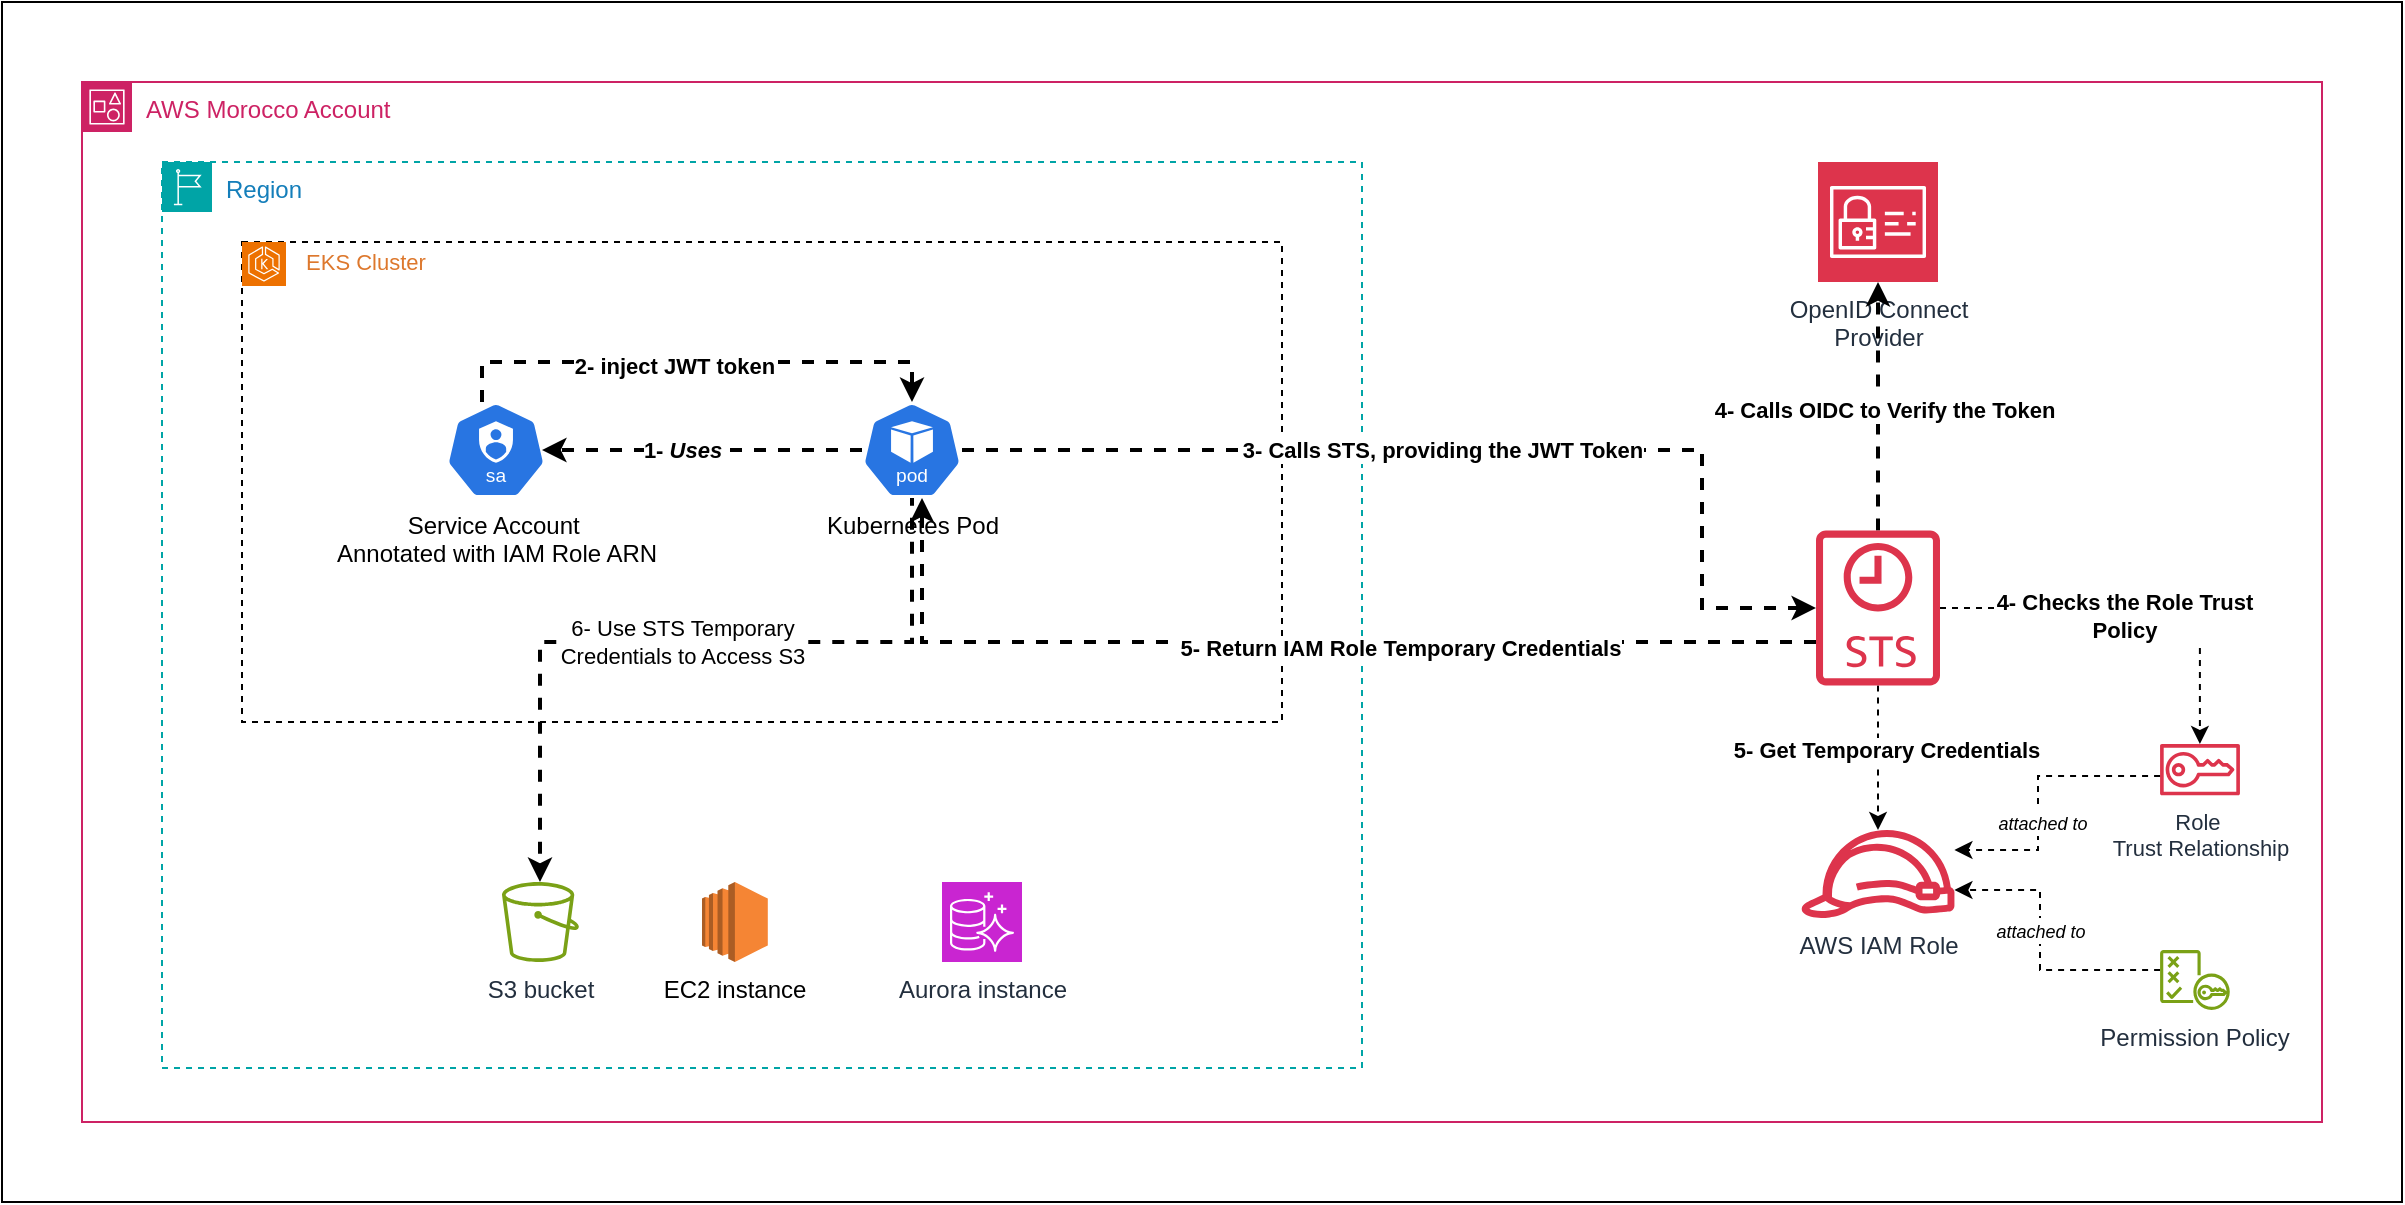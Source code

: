<mxfile version="24.6.5" type="device">
  <diagram name="Page-1" id="l4IEHYk-Q6bS7QpsoApg">
    <mxGraphModel dx="1922" dy="1609" grid="1" gridSize="10" guides="1" tooltips="1" connect="1" arrows="1" fold="1" page="1" pageScale="1" pageWidth="850" pageHeight="1100" math="0" shadow="0">
      <root>
        <mxCell id="0" />
        <mxCell id="1" parent="0" />
        <mxCell id="8u_PDTyfgPciH9jtyMFL-39" value="" style="rounded=0;whiteSpace=wrap;html=1;" vertex="1" parent="1">
          <mxGeometry y="200" width="1200" height="600" as="geometry" />
        </mxCell>
        <mxCell id="8u_PDTyfgPciH9jtyMFL-1" value="AWS Morocco Account" style="points=[[0,0],[0.25,0],[0.5,0],[0.75,0],[1,0],[1,0.25],[1,0.5],[1,0.75],[1,1],[0.75,1],[0.5,1],[0.25,1],[0,1],[0,0.75],[0,0.5],[0,0.25]];outlineConnect=0;gradientColor=none;html=1;whiteSpace=wrap;fontSize=12;fontStyle=0;container=1;pointerEvents=0;collapsible=0;recursiveResize=0;shape=mxgraph.aws4.group;grIcon=mxgraph.aws4.group_account;strokeColor=#CD2264;fillColor=none;verticalAlign=top;align=left;spacingLeft=30;fontColor=#CD2264;dashed=0;" vertex="1" parent="1">
          <mxGeometry x="40" y="240" width="1120" height="520" as="geometry" />
        </mxCell>
        <mxCell id="8u_PDTyfgPciH9jtyMFL-3" value="Region" style="points=[[0,0],[0.25,0],[0.5,0],[0.75,0],[1,0],[1,0.25],[1,0.5],[1,0.75],[1,1],[0.75,1],[0.5,1],[0.25,1],[0,1],[0,0.75],[0,0.5],[0,0.25]];outlineConnect=0;gradientColor=none;html=1;whiteSpace=wrap;fontSize=12;fontStyle=0;container=1;pointerEvents=0;collapsible=0;recursiveResize=0;shape=mxgraph.aws4.group;grIcon=mxgraph.aws4.group_region;strokeColor=#00A4A6;fillColor=none;verticalAlign=top;align=left;spacingLeft=30;fontColor=#147EBA;dashed=1;" vertex="1" parent="8u_PDTyfgPciH9jtyMFL-1">
          <mxGeometry x="40" y="40" width="600" height="453" as="geometry" />
        </mxCell>
        <mxCell id="8u_PDTyfgPciH9jtyMFL-15" value="" style="rounded=0;whiteSpace=wrap;html=1;fillColor=none;dashed=1;" vertex="1" parent="8u_PDTyfgPciH9jtyMFL-3">
          <mxGeometry x="40" y="40" width="520" height="240" as="geometry" />
        </mxCell>
        <mxCell id="8u_PDTyfgPciH9jtyMFL-16" value="" style="sketch=0;points=[[0,0,0],[0.25,0,0],[0.5,0,0],[0.75,0,0],[1,0,0],[0,1,0],[0.25,1,0],[0.5,1,0],[0.75,1,0],[1,1,0],[0,0.25,0],[0,0.5,0],[0,0.75,0],[1,0.25,0],[1,0.5,0],[1,0.75,0]];outlineConnect=0;fontColor=#232F3E;fillColor=#ED7100;strokeColor=#ffffff;dashed=0;verticalLabelPosition=bottom;verticalAlign=top;align=center;html=1;fontSize=12;fontStyle=0;aspect=fixed;shape=mxgraph.aws4.resourceIcon;resIcon=mxgraph.aws4.eks;" vertex="1" parent="8u_PDTyfgPciH9jtyMFL-3">
          <mxGeometry x="40" y="40" width="22" height="22" as="geometry" />
        </mxCell>
        <mxCell id="8u_PDTyfgPciH9jtyMFL-17" value="&lt;font color=&quot;#dd782d&quot; style=&quot;font-size: 11px;&quot;&gt;EKS Cluster&lt;/font&gt;" style="text;html=1;align=center;verticalAlign=middle;whiteSpace=wrap;rounded=0;" vertex="1" parent="8u_PDTyfgPciH9jtyMFL-3">
          <mxGeometry x="62" y="40" width="80" height="20" as="geometry" />
        </mxCell>
        <mxCell id="8u_PDTyfgPciH9jtyMFL-37" style="edgeStyle=orthogonalEdgeStyle;rounded=0;orthogonalLoop=1;jettySize=auto;html=1;dashed=1;strokeWidth=2;flowAnimation=1;" edge="1" parent="8u_PDTyfgPciH9jtyMFL-3" source="8u_PDTyfgPciH9jtyMFL-18" target="8u_PDTyfgPciH9jtyMFL-20">
          <mxGeometry relative="1" as="geometry">
            <Array as="points">
              <mxPoint x="375" y="240" />
              <mxPoint x="189" y="240" />
            </Array>
          </mxGeometry>
        </mxCell>
        <mxCell id="8u_PDTyfgPciH9jtyMFL-38" value="&lt;div&gt;6- Use STS Temporary &lt;br&gt;&lt;/div&gt;&lt;div&gt;Credentials to Access S3&lt;br&gt;&lt;/div&gt;" style="edgeLabel;html=1;align=center;verticalAlign=middle;resizable=0;points=[];" vertex="1" connectable="0" parent="8u_PDTyfgPciH9jtyMFL-37">
          <mxGeometry x="0.042" relative="1" as="geometry">
            <mxPoint x="10" as="offset" />
          </mxGeometry>
        </mxCell>
        <mxCell id="8u_PDTyfgPciH9jtyMFL-18" value="Kubernetes Pod" style="aspect=fixed;sketch=0;html=1;dashed=0;whitespace=wrap;verticalLabelPosition=bottom;verticalAlign=top;fillColor=#2875E2;strokeColor=#ffffff;points=[[0.005,0.63,0],[0.1,0.2,0],[0.9,0.2,0],[0.5,0,0],[0.995,0.63,0],[0.72,0.99,0],[0.5,1,0],[0.28,0.99,0]];shape=mxgraph.kubernetes.icon2;kubernetesLabel=1;prIcon=pod" vertex="1" parent="8u_PDTyfgPciH9jtyMFL-3">
          <mxGeometry x="350" y="120" width="50" height="48" as="geometry" />
        </mxCell>
        <mxCell id="8u_PDTyfgPciH9jtyMFL-19" value="&lt;div&gt;Service Account&amp;nbsp;&lt;/div&gt;&lt;div&gt;Annotated with IAM Role ARN&lt;/div&gt;" style="aspect=fixed;sketch=0;html=1;dashed=0;whitespace=wrap;verticalLabelPosition=bottom;verticalAlign=top;fillColor=#2875E2;strokeColor=#ffffff;points=[[0.005,0.63,0],[0.1,0.2,0],[0.9,0.2,0],[0.5,0,0],[0.995,0.63,0],[0.72,0.99,0],[0.5,1,0],[0.28,0.99,0]];shape=mxgraph.kubernetes.icon2;kubernetesLabel=1;prIcon=sa" vertex="1" parent="8u_PDTyfgPciH9jtyMFL-3">
          <mxGeometry x="142" y="120" width="50" height="48" as="geometry" />
        </mxCell>
        <mxCell id="8u_PDTyfgPciH9jtyMFL-20" value="S3 bucket" style="sketch=0;outlineConnect=0;fontColor=#232F3E;gradientColor=none;fillColor=#7AA116;strokeColor=none;dashed=0;verticalLabelPosition=bottom;verticalAlign=top;align=center;html=1;fontSize=12;fontStyle=0;aspect=fixed;pointerEvents=1;shape=mxgraph.aws4.bucket;" vertex="1" parent="8u_PDTyfgPciH9jtyMFL-3">
          <mxGeometry x="170" y="360" width="38.46" height="40" as="geometry" />
        </mxCell>
        <mxCell id="8u_PDTyfgPciH9jtyMFL-21" value="EC2 instance" style="outlineConnect=0;dashed=0;verticalLabelPosition=bottom;verticalAlign=top;align=center;html=1;shape=mxgraph.aws3.ec2;fillColor=#F58534;gradientColor=none;" vertex="1" parent="8u_PDTyfgPciH9jtyMFL-3">
          <mxGeometry x="270" y="360" width="32.9" height="40" as="geometry" />
        </mxCell>
        <mxCell id="8u_PDTyfgPciH9jtyMFL-22" value="Aurora instance" style="sketch=0;points=[[0,0,0],[0.25,0,0],[0.5,0,0],[0.75,0,0],[1,0,0],[0,1,0],[0.25,1,0],[0.5,1,0],[0.75,1,0],[1,1,0],[0,0.25,0],[0,0.5,0],[0,0.75,0],[1,0.25,0],[1,0.5,0],[1,0.75,0]];outlineConnect=0;fontColor=#232F3E;fillColor=#C925D1;strokeColor=#ffffff;dashed=0;verticalLabelPosition=bottom;verticalAlign=top;align=center;html=1;fontSize=12;fontStyle=0;aspect=fixed;shape=mxgraph.aws4.resourceIcon;resIcon=mxgraph.aws4.aurora;" vertex="1" parent="8u_PDTyfgPciH9jtyMFL-3">
          <mxGeometry x="390" y="360" width="40" height="40" as="geometry" />
        </mxCell>
        <mxCell id="8u_PDTyfgPciH9jtyMFL-23" style="edgeStyle=orthogonalEdgeStyle;rounded=0;orthogonalLoop=1;jettySize=auto;html=1;entryX=0.96;entryY=0.5;entryDx=0;entryDy=0;entryPerimeter=0;dashed=1;strokeWidth=2;" edge="1" parent="8u_PDTyfgPciH9jtyMFL-3" source="8u_PDTyfgPciH9jtyMFL-18" target="8u_PDTyfgPciH9jtyMFL-19">
          <mxGeometry relative="1" as="geometry" />
        </mxCell>
        <mxCell id="8u_PDTyfgPciH9jtyMFL-24" value="&lt;b&gt;1- &lt;i&gt;Uses&lt;br&gt;&lt;/i&gt;&lt;/b&gt;" style="edgeLabel;html=1;align=center;verticalAlign=middle;resizable=0;points=[];" vertex="1" connectable="0" parent="8u_PDTyfgPciH9jtyMFL-23">
          <mxGeometry x="0.125" y="1" relative="1" as="geometry">
            <mxPoint y="-1" as="offset" />
          </mxGeometry>
        </mxCell>
        <mxCell id="8u_PDTyfgPciH9jtyMFL-25" style="edgeStyle=orthogonalEdgeStyle;rounded=0;orthogonalLoop=1;jettySize=auto;html=1;entryX=0.5;entryY=0;entryDx=0;entryDy=0;entryPerimeter=0;dashed=1;strokeWidth=2;" edge="1" parent="8u_PDTyfgPciH9jtyMFL-3" source="8u_PDTyfgPciH9jtyMFL-19" target="8u_PDTyfgPciH9jtyMFL-18">
          <mxGeometry relative="1" as="geometry">
            <Array as="points">
              <mxPoint x="160" y="100" />
              <mxPoint x="375" y="100" />
            </Array>
          </mxGeometry>
        </mxCell>
        <mxCell id="8u_PDTyfgPciH9jtyMFL-26" value="&lt;b&gt;2- inject JWT token&lt;/b&gt;" style="edgeLabel;html=1;align=center;verticalAlign=middle;resizable=0;points=[];" vertex="1" connectable="0" parent="8u_PDTyfgPciH9jtyMFL-25">
          <mxGeometry x="-0.09" y="-2" relative="1" as="geometry">
            <mxPoint as="offset" />
          </mxGeometry>
        </mxCell>
        <mxCell id="8u_PDTyfgPciH9jtyMFL-9" value="&lt;div style=&quot;font-size: 11px;&quot;&gt;&lt;font style=&quot;font-size: 11px;&quot;&gt;Role&amp;nbsp;&lt;/font&gt;&lt;/div&gt;&lt;div style=&quot;font-size: 11px;&quot;&gt;&lt;font style=&quot;font-size: 11px;&quot;&gt;Trust Relationship&lt;/font&gt;&lt;/div&gt;" style="sketch=0;outlineConnect=0;fontColor=#232F3E;gradientColor=none;fillColor=#DD344C;strokeColor=none;dashed=0;verticalLabelPosition=bottom;verticalAlign=top;align=center;html=1;fontSize=12;fontStyle=0;aspect=fixed;pointerEvents=1;shape=mxgraph.aws4.sts;" vertex="1" parent="8u_PDTyfgPciH9jtyMFL-1">
          <mxGeometry x="1039" y="331" width="40" height="25.64" as="geometry" />
        </mxCell>
        <mxCell id="8u_PDTyfgPciH9jtyMFL-4" value="&lt;div&gt;OpenID Connect &lt;br&gt;&lt;/div&gt;&lt;div&gt;Provider&lt;br&gt;&lt;/div&gt;" style="sketch=0;points=[[0,0,0],[0.25,0,0],[0.5,0,0],[0.75,0,0],[1,0,0],[0,1,0],[0.25,1,0],[0.5,1,0],[0.75,1,0],[1,1,0],[0,0.25,0],[0,0.5,0],[0,0.75,0],[1,0.25,0],[1,0.5,0],[1,0.75,0]];outlineConnect=0;fontColor=#232F3E;fillColor=#DD344C;strokeColor=#ffffff;dashed=0;verticalLabelPosition=bottom;verticalAlign=top;align=center;html=1;fontSize=12;fontStyle=0;aspect=fixed;shape=mxgraph.aws4.resourceIcon;resIcon=mxgraph.aws4.identity_and_access_management;" vertex="1" parent="8u_PDTyfgPciH9jtyMFL-1">
          <mxGeometry x="868" y="40" width="60" height="60" as="geometry" />
        </mxCell>
        <mxCell id="8u_PDTyfgPciH9jtyMFL-29" style="edgeStyle=orthogonalEdgeStyle;rounded=0;orthogonalLoop=1;jettySize=auto;html=1;dashed=1;strokeWidth=2;" edge="1" parent="1" source="8u_PDTyfgPciH9jtyMFL-5" target="8u_PDTyfgPciH9jtyMFL-4">
          <mxGeometry relative="1" as="geometry" />
        </mxCell>
        <mxCell id="8u_PDTyfgPciH9jtyMFL-30" value="&lt;b&gt;4- Calls OIDC to Verify the Token&lt;/b&gt;" style="edgeLabel;html=1;align=center;verticalAlign=middle;resizable=0;points=[];" vertex="1" connectable="0" parent="8u_PDTyfgPciH9jtyMFL-29">
          <mxGeometry x="-0.03" y="-3" relative="1" as="geometry">
            <mxPoint as="offset" />
          </mxGeometry>
        </mxCell>
        <mxCell id="8u_PDTyfgPciH9jtyMFL-31" style="edgeStyle=orthogonalEdgeStyle;rounded=0;orthogonalLoop=1;jettySize=auto;html=1;dashed=1;" edge="1" parent="1" source="8u_PDTyfgPciH9jtyMFL-5" target="8u_PDTyfgPciH9jtyMFL-9">
          <mxGeometry relative="1" as="geometry" />
        </mxCell>
        <mxCell id="8u_PDTyfgPciH9jtyMFL-32" value="&lt;div&gt;&lt;b&gt;4- Checks the Role Trust &lt;br&gt;&lt;/b&gt;&lt;/div&gt;&lt;div&gt;&lt;b&gt;Policy&lt;br&gt;&lt;/b&gt;&lt;/div&gt;" style="edgeLabel;html=1;align=center;verticalAlign=middle;resizable=0;points=[];" vertex="1" connectable="0" parent="8u_PDTyfgPciH9jtyMFL-31">
          <mxGeometry x="-0.071" y="-2" relative="1" as="geometry">
            <mxPoint y="2" as="offset" />
          </mxGeometry>
        </mxCell>
        <mxCell id="8u_PDTyfgPciH9jtyMFL-33" style="edgeStyle=orthogonalEdgeStyle;rounded=0;orthogonalLoop=1;jettySize=auto;html=1;dashed=1;strokeWidth=2;" edge="1" parent="1" source="8u_PDTyfgPciH9jtyMFL-5" target="8u_PDTyfgPciH9jtyMFL-18">
          <mxGeometry relative="1" as="geometry">
            <Array as="points">
              <mxPoint x="460" y="520" />
            </Array>
          </mxGeometry>
        </mxCell>
        <mxCell id="8u_PDTyfgPciH9jtyMFL-36" value="&lt;b&gt;5- Return IAM Role Temporary Credentials &lt;br&gt;&lt;/b&gt;" style="edgeLabel;html=1;align=center;verticalAlign=middle;resizable=0;points=[];" vertex="1" connectable="0" parent="8u_PDTyfgPciH9jtyMFL-33">
          <mxGeometry x="-0.199" y="3" relative="1" as="geometry">
            <mxPoint as="offset" />
          </mxGeometry>
        </mxCell>
        <mxCell id="8u_PDTyfgPciH9jtyMFL-34" style="edgeStyle=orthogonalEdgeStyle;rounded=0;orthogonalLoop=1;jettySize=auto;html=1;dashed=1;" edge="1" parent="1" source="8u_PDTyfgPciH9jtyMFL-5" target="8u_PDTyfgPciH9jtyMFL-6">
          <mxGeometry relative="1" as="geometry" />
        </mxCell>
        <mxCell id="8u_PDTyfgPciH9jtyMFL-35" value="&lt;b&gt;5- Get Temporary Credentials &lt;br&gt;&lt;/b&gt;" style="edgeLabel;html=1;align=center;verticalAlign=middle;resizable=0;points=[];" vertex="1" connectable="0" parent="8u_PDTyfgPciH9jtyMFL-34">
          <mxGeometry x="-0.106" y="4" relative="1" as="geometry">
            <mxPoint as="offset" />
          </mxGeometry>
        </mxCell>
        <mxCell id="8u_PDTyfgPciH9jtyMFL-5" value="" style="sketch=0;outlineConnect=0;fontColor=#232F3E;gradientColor=none;fillColor=#DD344C;strokeColor=none;dashed=0;verticalLabelPosition=bottom;verticalAlign=top;align=center;html=1;fontSize=12;fontStyle=0;aspect=fixed;pointerEvents=1;shape=mxgraph.aws4.sts_alternate;" vertex="1" parent="1">
          <mxGeometry x="907" y="464" width="62" height="78" as="geometry" />
        </mxCell>
        <mxCell id="8u_PDTyfgPciH9jtyMFL-6" value="AWS IAM Role" style="sketch=0;outlineConnect=0;fontColor=#232F3E;gradientColor=none;fillColor=#DD344C;strokeColor=none;dashed=0;verticalLabelPosition=bottom;verticalAlign=top;align=center;html=1;fontSize=12;fontStyle=0;aspect=fixed;pointerEvents=1;shape=mxgraph.aws4.role;" vertex="1" parent="1">
          <mxGeometry x="899" y="614" width="78" height="44" as="geometry" />
        </mxCell>
        <mxCell id="8u_PDTyfgPciH9jtyMFL-12" value="&lt;i&gt;&lt;font style=&quot;font-size: 9px;&quot;&gt;attached to&lt;/font&gt;&lt;/i&gt;" style="edgeStyle=orthogonalEdgeStyle;rounded=0;orthogonalLoop=1;jettySize=auto;html=1;dashed=1;" edge="1" parent="1" source="8u_PDTyfgPciH9jtyMFL-8" target="8u_PDTyfgPciH9jtyMFL-6">
          <mxGeometry x="0.121" relative="1" as="geometry">
            <Array as="points">
              <mxPoint x="1019" y="684" />
              <mxPoint x="1019" y="644" />
            </Array>
            <mxPoint as="offset" />
          </mxGeometry>
        </mxCell>
        <mxCell id="8u_PDTyfgPciH9jtyMFL-8" value="&lt;font style=&quot;font-size: 12px;&quot;&gt;Permission Policy&lt;/font&gt;" style="sketch=0;outlineConnect=0;fontColor=#232F3E;gradientColor=none;fillColor=#7AA116;strokeColor=none;dashed=0;verticalLabelPosition=bottom;verticalAlign=top;align=center;html=1;fontSize=12;fontStyle=0;aspect=fixed;pointerEvents=1;shape=mxgraph.aws4.policy;" vertex="1" parent="1">
          <mxGeometry x="1079" y="674" width="34.93" height="30" as="geometry" />
        </mxCell>
        <mxCell id="8u_PDTyfgPciH9jtyMFL-10" style="edgeStyle=orthogonalEdgeStyle;rounded=0;orthogonalLoop=1;jettySize=auto;html=1;dashed=1;" edge="1" parent="1" source="8u_PDTyfgPciH9jtyMFL-9" target="8u_PDTyfgPciH9jtyMFL-6">
          <mxGeometry relative="1" as="geometry">
            <Array as="points">
              <mxPoint x="1018" y="587" />
              <mxPoint x="1018" y="624" />
            </Array>
          </mxGeometry>
        </mxCell>
        <mxCell id="8u_PDTyfgPciH9jtyMFL-11" value="&lt;font style=&quot;font-size: 9px;&quot;&gt;&lt;i&gt;attached to&lt;br&gt;&lt;/i&gt;&lt;/font&gt;" style="edgeLabel;html=1;align=center;verticalAlign=middle;resizable=0;points=[];" vertex="1" connectable="0" parent="8u_PDTyfgPciH9jtyMFL-10">
          <mxGeometry x="-0.096" y="2" relative="1" as="geometry">
            <mxPoint y="21" as="offset" />
          </mxGeometry>
        </mxCell>
        <mxCell id="8u_PDTyfgPciH9jtyMFL-27" style="edgeStyle=orthogonalEdgeStyle;rounded=0;orthogonalLoop=1;jettySize=auto;html=1;dashed=1;strokeWidth=2;" edge="1" parent="1" source="8u_PDTyfgPciH9jtyMFL-18" target="8u_PDTyfgPciH9jtyMFL-5">
          <mxGeometry relative="1" as="geometry">
            <Array as="points">
              <mxPoint x="850" y="424" />
              <mxPoint x="850" y="503" />
            </Array>
          </mxGeometry>
        </mxCell>
        <mxCell id="8u_PDTyfgPciH9jtyMFL-28" value="&lt;b&gt;3- Calls STS, providing the JWT Token&lt;/b&gt;" style="edgeLabel;html=1;align=center;verticalAlign=middle;resizable=0;points=[];" vertex="1" connectable="0" parent="8u_PDTyfgPciH9jtyMFL-27">
          <mxGeometry x="-0.053" y="1" relative="1" as="geometry">
            <mxPoint y="1" as="offset" />
          </mxGeometry>
        </mxCell>
      </root>
    </mxGraphModel>
  </diagram>
</mxfile>
